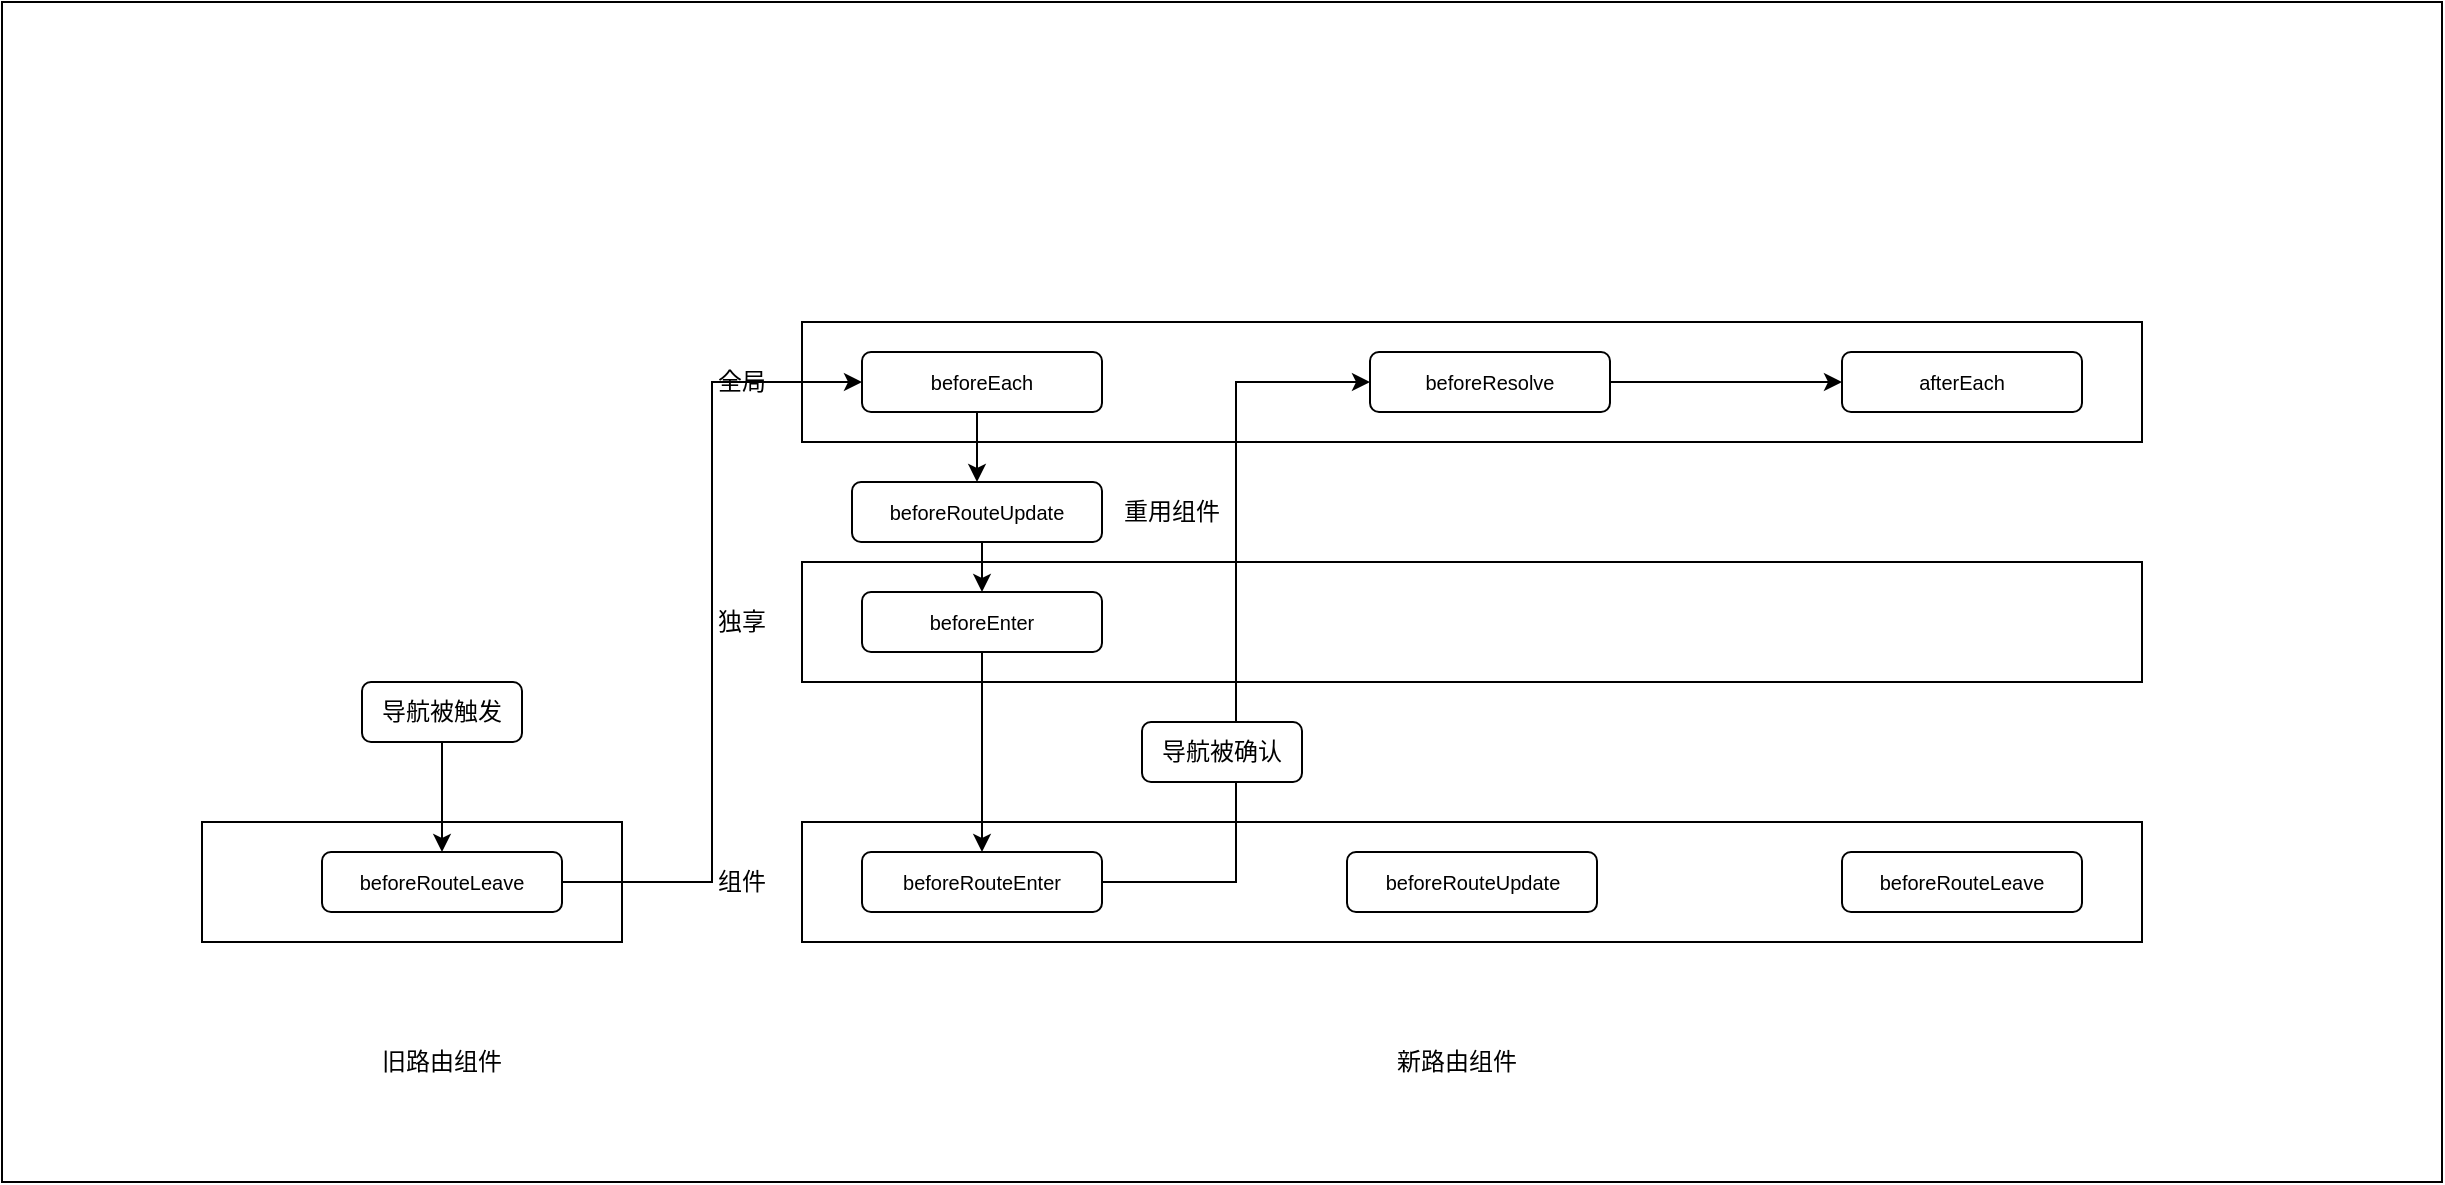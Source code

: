 <mxfile version="13.8.0" type="github">
  <diagram id="vfC83qlep_2VxpRmdZ0d" name="Page-1">
    <mxGraphModel dx="2249" dy="762" grid="1" gridSize="10" guides="1" tooltips="1" connect="1" arrows="1" fold="1" page="1" pageScale="1" pageWidth="827" pageHeight="1169" math="0" shadow="0">
      <root>
        <mxCell id="0" />
        <mxCell id="1" parent="0" />
        <mxCell id="BUM0f-G8DxKyK3JZcNAQ-39" value="" style="rounded=0;whiteSpace=wrap;html=1;" vertex="1" parent="1">
          <mxGeometry x="-330" y="120" width="1220" height="590" as="geometry" />
        </mxCell>
        <mxCell id="BUM0f-G8DxKyK3JZcNAQ-1" value="" style="rounded=0;whiteSpace=wrap;html=1;" vertex="1" parent="1">
          <mxGeometry x="70" y="280" width="670" height="60" as="geometry" />
        </mxCell>
        <mxCell id="BUM0f-G8DxKyK3JZcNAQ-2" value="" style="rounded=0;whiteSpace=wrap;html=1;" vertex="1" parent="1">
          <mxGeometry x="70" y="530" width="670" height="60" as="geometry" />
        </mxCell>
        <mxCell id="BUM0f-G8DxKyK3JZcNAQ-3" value="" style="rounded=0;whiteSpace=wrap;html=1;" vertex="1" parent="1">
          <mxGeometry x="70" y="400" width="670" height="60" as="geometry" />
        </mxCell>
        <mxCell id="BUM0f-G8DxKyK3JZcNAQ-58" style="edgeStyle=orthogonalEdgeStyle;rounded=0;orthogonalLoop=1;jettySize=auto;html=1;exitX=1;exitY=0.5;exitDx=0;exitDy=0;entryX=0;entryY=0.5;entryDx=0;entryDy=0;" edge="1" parent="1" source="BUM0f-G8DxKyK3JZcNAQ-8" target="BUM0f-G8DxKyK3JZcNAQ-13">
          <mxGeometry relative="1" as="geometry" />
        </mxCell>
        <mxCell id="BUM0f-G8DxKyK3JZcNAQ-8" value="&lt;font size=&quot;1&quot;&gt;beforeRouteEnter&lt;/font&gt;" style="rounded=1;whiteSpace=wrap;html=1;" vertex="1" parent="1">
          <mxGeometry x="100" y="545" width="120" height="30" as="geometry" />
        </mxCell>
        <mxCell id="BUM0f-G8DxKyK3JZcNAQ-9" value="&lt;font size=&quot;1&quot;&gt;beforeRouteUpdate&lt;/font&gt;" style="rounded=1;whiteSpace=wrap;html=1;" vertex="1" parent="1">
          <mxGeometry x="342.5" y="545" width="125" height="30" as="geometry" />
        </mxCell>
        <mxCell id="BUM0f-G8DxKyK3JZcNAQ-10" value="&lt;font size=&quot;1&quot;&gt;beforeRouteLeave&lt;/font&gt;" style="rounded=1;whiteSpace=wrap;html=1;" vertex="1" parent="1">
          <mxGeometry x="590" y="545" width="120" height="30" as="geometry" />
        </mxCell>
        <mxCell id="BUM0f-G8DxKyK3JZcNAQ-56" style="edgeStyle=orthogonalEdgeStyle;rounded=0;orthogonalLoop=1;jettySize=auto;html=1;exitX=0.5;exitY=1;exitDx=0;exitDy=0;entryX=0.5;entryY=0;entryDx=0;entryDy=0;" edge="1" parent="1" source="BUM0f-G8DxKyK3JZcNAQ-11" target="BUM0f-G8DxKyK3JZcNAQ-8">
          <mxGeometry relative="1" as="geometry" />
        </mxCell>
        <mxCell id="BUM0f-G8DxKyK3JZcNAQ-11" value="&lt;font size=&quot;1&quot;&gt;beforeEnter&lt;/font&gt;" style="rounded=1;whiteSpace=wrap;html=1;" vertex="1" parent="1">
          <mxGeometry x="100" y="415" width="120" height="30" as="geometry" />
        </mxCell>
        <mxCell id="BUM0f-G8DxKyK3JZcNAQ-12" value="&lt;font size=&quot;1&quot;&gt;afterEach&lt;/font&gt;" style="rounded=1;whiteSpace=wrap;html=1;" vertex="1" parent="1">
          <mxGeometry x="590" y="295" width="120" height="30" as="geometry" />
        </mxCell>
        <mxCell id="BUM0f-G8DxKyK3JZcNAQ-59" style="edgeStyle=orthogonalEdgeStyle;rounded=0;orthogonalLoop=1;jettySize=auto;html=1;exitX=1;exitY=0.5;exitDx=0;exitDy=0;entryX=0;entryY=0.5;entryDx=0;entryDy=0;" edge="1" parent="1" source="BUM0f-G8DxKyK3JZcNAQ-13" target="BUM0f-G8DxKyK3JZcNAQ-12">
          <mxGeometry relative="1" as="geometry" />
        </mxCell>
        <mxCell id="BUM0f-G8DxKyK3JZcNAQ-13" value="&lt;font size=&quot;1&quot;&gt;beforeResolve&lt;/font&gt;" style="rounded=1;whiteSpace=wrap;html=1;" vertex="1" parent="1">
          <mxGeometry x="354" y="295" width="120" height="30" as="geometry" />
        </mxCell>
        <mxCell id="BUM0f-G8DxKyK3JZcNAQ-54" style="edgeStyle=orthogonalEdgeStyle;rounded=0;orthogonalLoop=1;jettySize=auto;html=1;exitX=0.5;exitY=1;exitDx=0;exitDy=0;entryX=0.5;entryY=0;entryDx=0;entryDy=0;" edge="1" parent="1" source="BUM0f-G8DxKyK3JZcNAQ-14" target="BUM0f-G8DxKyK3JZcNAQ-41">
          <mxGeometry relative="1" as="geometry" />
        </mxCell>
        <mxCell id="BUM0f-G8DxKyK3JZcNAQ-14" value="&lt;span style=&quot;font-size: x-small&quot;&gt;beforeEach&lt;/span&gt;" style="rounded=1;whiteSpace=wrap;html=1;" vertex="1" parent="1">
          <mxGeometry x="100" y="295" width="120" height="30" as="geometry" />
        </mxCell>
        <mxCell id="BUM0f-G8DxKyK3JZcNAQ-16" value="组件" style="text;html=1;strokeColor=none;fillColor=none;align=center;verticalAlign=middle;whiteSpace=wrap;rounded=0;" vertex="1" parent="1">
          <mxGeometry x="20" y="550" width="40" height="20" as="geometry" />
        </mxCell>
        <mxCell id="BUM0f-G8DxKyK3JZcNAQ-17" value="独享" style="text;html=1;strokeColor=none;fillColor=none;align=center;verticalAlign=middle;whiteSpace=wrap;rounded=0;" vertex="1" parent="1">
          <mxGeometry x="20" y="420" width="40" height="20" as="geometry" />
        </mxCell>
        <mxCell id="BUM0f-G8DxKyK3JZcNAQ-18" value="全局" style="text;html=1;strokeColor=none;fillColor=none;align=center;verticalAlign=middle;whiteSpace=wrap;rounded=0;" vertex="1" parent="1">
          <mxGeometry x="20" y="300" width="40" height="20" as="geometry" />
        </mxCell>
        <mxCell id="BUM0f-G8DxKyK3JZcNAQ-21" value="" style="rounded=0;whiteSpace=wrap;html=1;" vertex="1" parent="1">
          <mxGeometry x="-230" y="530" width="210" height="60" as="geometry" />
        </mxCell>
        <mxCell id="BUM0f-G8DxKyK3JZcNAQ-52" style="edgeStyle=orthogonalEdgeStyle;rounded=0;orthogonalLoop=1;jettySize=auto;html=1;exitX=1;exitY=0.5;exitDx=0;exitDy=0;entryX=0;entryY=0.5;entryDx=0;entryDy=0;" edge="1" parent="1" source="BUM0f-G8DxKyK3JZcNAQ-25" target="BUM0f-G8DxKyK3JZcNAQ-14">
          <mxGeometry relative="1" as="geometry" />
        </mxCell>
        <mxCell id="BUM0f-G8DxKyK3JZcNAQ-25" value="&lt;font size=&quot;1&quot;&gt;beforeRouteLeave&lt;/font&gt;" style="rounded=1;whiteSpace=wrap;html=1;" vertex="1" parent="1">
          <mxGeometry x="-170" y="545" width="120" height="30" as="geometry" />
        </mxCell>
        <mxCell id="BUM0f-G8DxKyK3JZcNAQ-35" value="旧路由组件" style="text;html=1;strokeColor=none;fillColor=none;align=center;verticalAlign=middle;whiteSpace=wrap;rounded=0;" vertex="1" parent="1">
          <mxGeometry x="-145" y="640" width="70" height="20" as="geometry" />
        </mxCell>
        <mxCell id="BUM0f-G8DxKyK3JZcNAQ-36" value="新路由组件" style="text;html=1;strokeColor=none;fillColor=none;align=center;verticalAlign=middle;whiteSpace=wrap;rounded=0;" vertex="1" parent="1">
          <mxGeometry x="360" y="640" width="75" height="20" as="geometry" />
        </mxCell>
        <mxCell id="BUM0f-G8DxKyK3JZcNAQ-40" value="重用组件" style="text;html=1;strokeColor=none;fillColor=none;align=center;verticalAlign=middle;whiteSpace=wrap;rounded=0;" vertex="1" parent="1">
          <mxGeometry x="210" y="365" width="90" height="20" as="geometry" />
        </mxCell>
        <mxCell id="BUM0f-G8DxKyK3JZcNAQ-55" style="edgeStyle=orthogonalEdgeStyle;rounded=0;orthogonalLoop=1;jettySize=auto;html=1;exitX=0.5;exitY=1;exitDx=0;exitDy=0;entryX=0.5;entryY=0;entryDx=0;entryDy=0;" edge="1" parent="1" source="BUM0f-G8DxKyK3JZcNAQ-41" target="BUM0f-G8DxKyK3JZcNAQ-11">
          <mxGeometry relative="1" as="geometry" />
        </mxCell>
        <mxCell id="BUM0f-G8DxKyK3JZcNAQ-41" value="&lt;font size=&quot;1&quot;&gt;beforeRouteUpdate&lt;/font&gt;" style="rounded=1;whiteSpace=wrap;html=1;" vertex="1" parent="1">
          <mxGeometry x="95" y="360" width="125" height="30" as="geometry" />
        </mxCell>
        <mxCell id="BUM0f-G8DxKyK3JZcNAQ-48" value="导航被确认" style="rounded=1;whiteSpace=wrap;html=1;" vertex="1" parent="1">
          <mxGeometry x="240" y="480" width="80" height="30" as="geometry" />
        </mxCell>
        <mxCell id="BUM0f-G8DxKyK3JZcNAQ-60" style="edgeStyle=orthogonalEdgeStyle;rounded=0;orthogonalLoop=1;jettySize=auto;html=1;exitX=0.5;exitY=1;exitDx=0;exitDy=0;entryX=0.5;entryY=0;entryDx=0;entryDy=0;" edge="1" parent="1" source="BUM0f-G8DxKyK3JZcNAQ-57" target="BUM0f-G8DxKyK3JZcNAQ-25">
          <mxGeometry relative="1" as="geometry" />
        </mxCell>
        <mxCell id="BUM0f-G8DxKyK3JZcNAQ-57" value="导航被触发" style="rounded=1;whiteSpace=wrap;html=1;" vertex="1" parent="1">
          <mxGeometry x="-150" y="460" width="80" height="30" as="geometry" />
        </mxCell>
      </root>
    </mxGraphModel>
  </diagram>
</mxfile>
